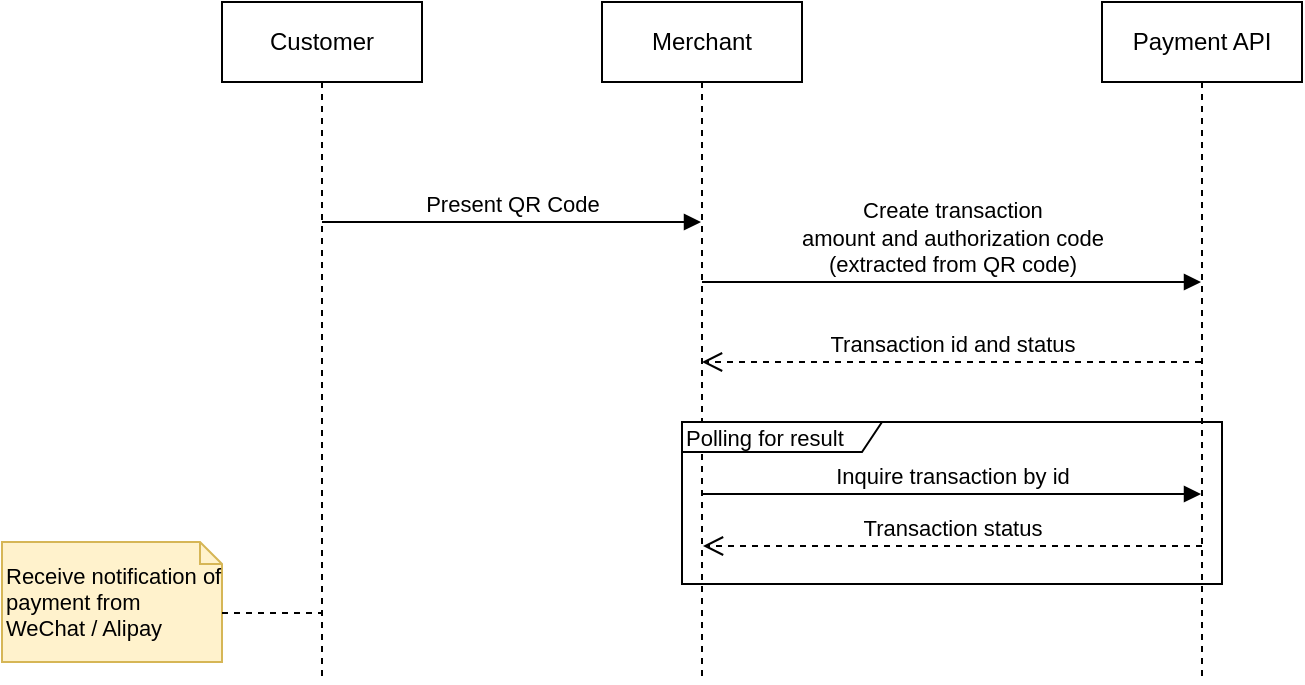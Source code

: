<mxfile version="10.8.9" type="github"><diagram id="G8zJHlc3mpMMRuSSr7US" name="Page-1"><mxGraphModel dx="870" dy="513" grid="1" gridSize="10" guides="1" tooltips="1" connect="1" arrows="1" fold="1" page="1" pageScale="1" pageWidth="850" pageHeight="1100" math="0" shadow="0"><root><mxCell id="0"/><mxCell id="1" parent="0"/><mxCell id="5Rms9vHx2ttxSU3Xt0zA-1" value="Customer" style="shape=umlLifeline;perimeter=lifelinePerimeter;whiteSpace=wrap;html=1;container=1;collapsible=0;recursiveResize=0;outlineConnect=0;" vertex="1" parent="1"><mxGeometry x="180" y="80" width="100" height="340" as="geometry"/></mxCell><mxCell id="5Rms9vHx2ttxSU3Xt0zA-2" value="Merchant" style="shape=umlLifeline;perimeter=lifelinePerimeter;whiteSpace=wrap;html=1;container=1;collapsible=0;recursiveResize=0;outlineConnect=0;" vertex="1" parent="1"><mxGeometry x="370" y="80" width="100" height="340" as="geometry"/></mxCell><mxCell id="5Rms9vHx2ttxSU3Xt0zA-3" value="Payment API" style="shape=umlLifeline;perimeter=lifelinePerimeter;whiteSpace=wrap;html=1;container=1;collapsible=0;recursiveResize=0;outlineConnect=0;" vertex="1" parent="1"><mxGeometry x="620" y="80" width="100" height="340" as="geometry"/></mxCell><mxCell id="5Rms9vHx2ttxSU3Xt0zA-4" value="Present QR Code" style="html=1;verticalAlign=bottom;endArrow=block;" edge="1" parent="1" source="5Rms9vHx2ttxSU3Xt0zA-1" target="5Rms9vHx2ttxSU3Xt0zA-2"><mxGeometry width="80" relative="1" as="geometry"><mxPoint x="230" y="150" as="sourcePoint"/><mxPoint x="310" y="150" as="targetPoint"/><Array as="points"><mxPoint x="300" y="190"/></Array></mxGeometry></mxCell><mxCell id="5Rms9vHx2ttxSU3Xt0zA-6" value="Create transaction&lt;br&gt;amount&amp;nbsp;and authorization code &lt;br&gt;(extracted from QR code)&lt;br&gt;" style="html=1;verticalAlign=bottom;endArrow=block;" edge="1" parent="1" target="5Rms9vHx2ttxSU3Xt0zA-3"><mxGeometry width="80" relative="1" as="geometry"><mxPoint x="420" y="220" as="sourcePoint"/><mxPoint x="599.5" y="220" as="targetPoint"/><Array as="points"><mxPoint x="420" y="220"/></Array></mxGeometry></mxCell><mxCell id="5Rms9vHx2ttxSU3Xt0zA-7" value="Transaction id and status" style="html=1;verticalAlign=bottom;endArrow=open;dashed=1;endSize=8;" edge="1" parent="1" source="5Rms9vHx2ttxSU3Xt0zA-3"><mxGeometry relative="1" as="geometry"><mxPoint x="500" y="260" as="sourcePoint"/><mxPoint x="420" y="260" as="targetPoint"/></mxGeometry></mxCell><mxCell id="5Rms9vHx2ttxSU3Xt0zA-8" value="Inquire transaction by id&lt;br&gt;" style="html=1;verticalAlign=bottom;endArrow=block;" edge="1" parent="1"><mxGeometry width="80" relative="1" as="geometry"><mxPoint x="420" y="326" as="sourcePoint"/><mxPoint x="669.5" y="326" as="targetPoint"/><Array as="points"><mxPoint x="420" y="326"/></Array></mxGeometry></mxCell><mxCell id="5Rms9vHx2ttxSU3Xt0zA-9" value="Transaction status" style="html=1;verticalAlign=bottom;endArrow=open;dashed=1;endSize=8;" edge="1" parent="1"><mxGeometry relative="1" as="geometry"><mxPoint x="670" y="352" as="sourcePoint"/><mxPoint x="420.5" y="352" as="targetPoint"/></mxGeometry></mxCell><mxCell id="5Rms9vHx2ttxSU3Xt0zA-12" value="Polling for result" style="shape=umlFrame;whiteSpace=wrap;html=1;width=100;height=15;fontSize=11;align=left;" vertex="1" parent="1"><mxGeometry x="410" y="290" width="270" height="81" as="geometry"/></mxCell><mxCell id="5Rms9vHx2ttxSU3Xt0zA-15" value="Receive notification of payment from WeChat / Alipay" style="shape=note;whiteSpace=wrap;html=1;size=11;verticalAlign=top;align=left;spacingTop=4;fontSize=11;fillColor=#fff2cc;strokeColor=#d6b656;" vertex="1" parent="1"><mxGeometry x="70" y="350" width="110" height="60" as="geometry"/></mxCell><mxCell id="5Rms9vHx2ttxSU3Xt0zA-16" value="" style="endArrow=none;dashed=1;html=1;fontSize=11;exitX=0;exitY=0;exitDx=110;exitDy=35.5;exitPerimeter=0;" edge="1" parent="1" source="5Rms9vHx2ttxSU3Xt0zA-15" target="5Rms9vHx2ttxSU3Xt0zA-1"><mxGeometry width="50" height="50" relative="1" as="geometry"><mxPoint x="260" y="410" as="sourcePoint"/><mxPoint x="310" y="360" as="targetPoint"/></mxGeometry></mxCell></root></mxGraphModel></diagram></mxfile>